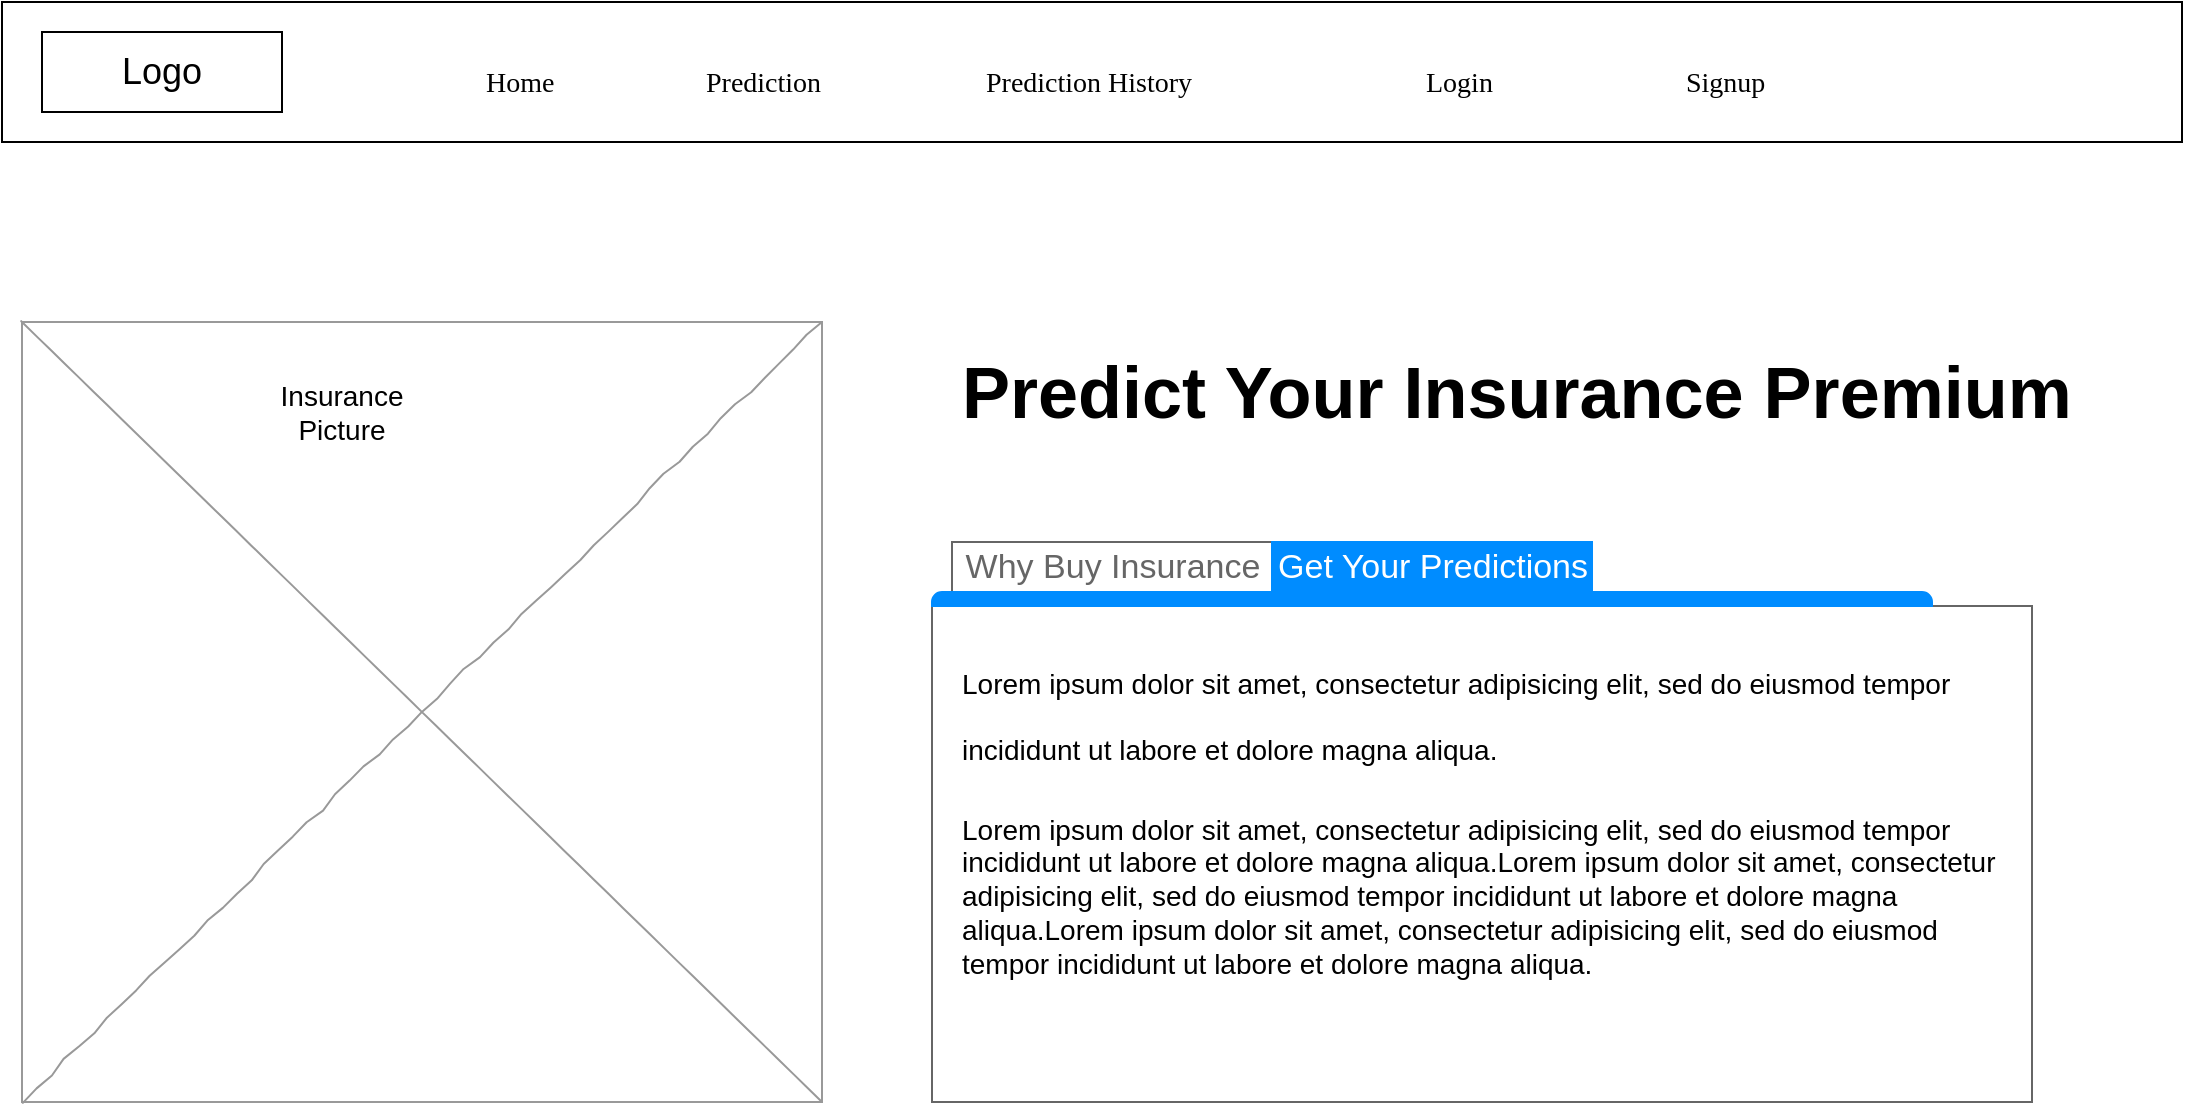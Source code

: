 <mxfile version="20.6.0" type="google" pages="5"><diagram name="Home" id="03018318-947c-dd8e-b7a3-06fadd420f32"><mxGraphModel grid="1" page="1" gridSize="10" guides="1" tooltips="1" connect="1" arrows="1" fold="1" pageScale="1" pageWidth="1100" pageHeight="850" background="none" math="0" shadow="0"><root><mxCell id="0"/><mxCell id="1" parent="0"/><mxCell id="677b7b8949515195-16" value="" style="verticalLabelPosition=bottom;shadow=0;dashed=0;align=center;html=1;verticalAlign=top;strokeWidth=1;shape=mxgraph.mockup.graphics.simpleIcon;strokeColor=#999999;rounded=0;labelBackgroundColor=none;fontFamily=Verdana;fontSize=14;fontColor=#000000;comic=1;" vertex="1" parent="1"><mxGeometry x="10" y="160" width="400" height="390" as="geometry"/></mxCell><mxCell id="QICeLUFSzrQMGoYH5ZcW-2" value="&lt;font style=&quot;font-size: 14px;&quot;&gt;Insurance Picture&lt;/font&gt;" style="text;html=1;strokeColor=none;fillColor=none;align=center;verticalAlign=middle;whiteSpace=wrap;rounded=0;" vertex="1" parent="1"><mxGeometry x="140" y="190" width="60" height="30" as="geometry"/></mxCell><mxCell id="QICeLUFSzrQMGoYH5ZcW-13" value="" style="rounded=0;whiteSpace=wrap;html=1;fontSize=18;" vertex="1" parent="1"><mxGeometry width="1090" height="70" as="geometry"/></mxCell><mxCell id="QICeLUFSzrQMGoYH5ZcW-4" value="" style="strokeWidth=1;shadow=0;dashed=0;align=center;html=1;shape=mxgraph.mockup.containers.marginRect2;rectMarginTop=32;strokeColor=#666666;gradientColor=none;fontSize=14;" vertex="1" parent="1"><mxGeometry x="465" y="270" width="550" height="280" as="geometry"/></mxCell><mxCell id="QICeLUFSzrQMGoYH5ZcW-5" value="Why Buy Insurance" style="strokeColor=inherit;fillColor=inherit;gradientColor=inherit;strokeWidth=1;shadow=0;dashed=0;align=center;html=1;shape=mxgraph.mockup.containers.rrect;rSize=0;fontSize=17;fontColor=#666666;gradientColor=none;" vertex="1" parent="QICeLUFSzrQMGoYH5ZcW-4"><mxGeometry width="160" height="25" relative="1" as="geometry"><mxPoint x="10" as="offset"/></mxGeometry></mxCell><mxCell id="QICeLUFSzrQMGoYH5ZcW-6" value="Get Your Predictions" style="strokeWidth=1;shadow=0;dashed=0;align=center;html=1;shape=mxgraph.mockup.containers.rrect;rSize=0;fontSize=17;fontColor=#ffffff;strokeColor=#008cff;fillColor=#008cff;" vertex="1" parent="QICeLUFSzrQMGoYH5ZcW-4"><mxGeometry width="160" height="25" relative="1" as="geometry"><mxPoint x="170" as="offset"/></mxGeometry></mxCell><mxCell id="QICeLUFSzrQMGoYH5ZcW-8" value="" style="strokeWidth=1;shadow=0;dashed=0;align=center;html=1;shape=mxgraph.mockup.containers.topButton;rSize=5;strokeColor=#008cff;fillColor=#008cff;gradientColor=none;resizeWidth=1;movable=0;deletable=1;fontSize=14;" vertex="1" parent="QICeLUFSzrQMGoYH5ZcW-4"><mxGeometry width="500" height="7" relative="1" as="geometry"><mxPoint y="25" as="offset"/></mxGeometry></mxCell><mxCell id="QICeLUFSzrQMGoYH5ZcW-9" style="edgeStyle=orthogonalEdgeStyle;rounded=0;orthogonalLoop=1;jettySize=auto;html=1;exitX=0.5;exitY=1;exitDx=0;exitDy=0;fontSize=14;" edge="1" parent="QICeLUFSzrQMGoYH5ZcW-4"><mxGeometry relative="1" as="geometry"><mxPoint x="70" y="124.444" as="sourcePoint"/><mxPoint x="70" y="124.444" as="targetPoint"/></mxGeometry></mxCell><mxCell id="QICeLUFSzrQMGoYH5ZcW-11" value="&lt;h1&gt;&lt;span style=&quot;background-color: initial; font-size: 14px; font-weight: normal;&quot;&gt;Lorem ipsum dolor sit amet, consectetur adipisicing elit, sed do eiusmod tempor incididunt ut labore et dolore magna aliqua.&lt;/span&gt;&lt;/h1&gt;Lorem ipsum dolor sit amet, consectetur adipisicing elit, sed do eiusmod tempor incididunt ut labore et dolore magna aliqua.Lorem ipsum dolor sit amet, consectetur adipisicing elit, sed do eiusmod tempor incididunt ut labore et dolore magna aliqua.Lorem ipsum dolor sit amet, consectetur adipisicing elit, sed do eiusmod tempor incididunt ut labore et dolore magna aliqua." style="text;html=1;strokeColor=none;fillColor=none;spacing=5;spacingTop=-20;whiteSpace=wrap;overflow=hidden;rounded=0;fontSize=14;" vertex="1" parent="QICeLUFSzrQMGoYH5ZcW-4"><mxGeometry x="10" y="41.481" width="530" height="228.148" as="geometry"/></mxCell><mxCell id="QICeLUFSzrQMGoYH5ZcW-12" value="&lt;font style=&quot;font-size: 18px;&quot;&gt;Logo&lt;/font&gt;" style="rounded=0;whiteSpace=wrap;html=1;fontSize=14;" vertex="1" parent="1"><mxGeometry x="20" y="15" width="120" height="40" as="geometry"/></mxCell><mxCell id="677b7b8949515195-11" value="Home" style="text;html=1;points=[];align=left;verticalAlign=top;spacingTop=-4;fontSize=14;fontFamily=Verdana" vertex="1" parent="1"><mxGeometry x="240" y="30" width="60" height="20" as="geometry"/></mxCell><mxCell id="677b7b8949515195-12" value="Prediction" style="text;html=1;points=[];align=left;verticalAlign=top;spacingTop=-4;fontSize=14;fontFamily=Verdana" vertex="1" parent="1"><mxGeometry x="350" y="30" width="60" height="20" as="geometry"/></mxCell><mxCell id="677b7b8949515195-13" value="Prediction History" style="text;html=1;points=[];align=left;verticalAlign=top;spacingTop=-4;fontSize=14;fontFamily=Verdana" vertex="1" parent="1"><mxGeometry x="490" y="30" width="60" height="20" as="geometry"/></mxCell><mxCell id="677b7b8949515195-14" value="Login" style="text;html=1;points=[];align=left;verticalAlign=top;spacingTop=-4;fontSize=14;fontFamily=Verdana" vertex="1" parent="1"><mxGeometry x="710" y="30" width="60" height="20" as="geometry"/></mxCell><mxCell id="QICeLUFSzrQMGoYH5ZcW-1" value="Signup" style="text;html=1;points=[];align=left;verticalAlign=top;spacingTop=-4;fontSize=14;fontFamily=Verdana" vertex="1" parent="1"><mxGeometry x="840" y="30" width="60" height="20" as="geometry"/></mxCell><mxCell id="QICeLUFSzrQMGoYH5ZcW-14" value="&lt;h1 class=&quot;display-5 mb-4&quot;&gt;Predict Your Insurance Premium&lt;/h1&gt;&lt;p&gt;&lt;br&gt;&lt;/p&gt;" style="text;html=1;strokeColor=none;fillColor=none;spacing=5;spacingTop=-20;whiteSpace=wrap;overflow=hidden;rounded=0;fontSize=18;" vertex="1" parent="1"><mxGeometry x="475" y="160" width="610" height="120" as="geometry"/></mxCell></root></mxGraphModel></diagram><diagram name="Prediction" id="jClra6uacUhi7PzlDfOy"><mxGraphModel grid="1" page="1" gridSize="10" guides="1" tooltips="1" connect="1" arrows="1" fold="1" pageScale="1" pageWidth="1100" pageHeight="850" background="none" math="0" shadow="0"><root><mxCell id="O6u9S0daH_16PUVhtwyE-0"/><mxCell id="O6u9S0daH_16PUVhtwyE-1" parent="O6u9S0daH_16PUVhtwyE-0"/><mxCell id="O6u9S0daH_16PUVhtwyE-4" value="" style="rounded=0;whiteSpace=wrap;html=1;fontSize=18;" parent="O6u9S0daH_16PUVhtwyE-1" vertex="1"><mxGeometry width="1090" height="70" as="geometry"/></mxCell><mxCell id="O6u9S0daH_16PUVhtwyE-11" value="&lt;font style=&quot;font-size: 18px;&quot;&gt;Logo&lt;/font&gt;" style="rounded=0;whiteSpace=wrap;html=1;fontSize=14;" parent="O6u9S0daH_16PUVhtwyE-1" vertex="1"><mxGeometry x="20" y="10" width="120" height="40" as="geometry"/></mxCell><mxCell id="O6u9S0daH_16PUVhtwyE-12" value="Home" style="text;html=1;points=[];align=left;verticalAlign=top;spacingTop=-4;fontSize=14;fontFamily=Verdana" parent="O6u9S0daH_16PUVhtwyE-1" vertex="1"><mxGeometry x="240" y="30" width="60" height="20" as="geometry"/></mxCell><mxCell id="O6u9S0daH_16PUVhtwyE-13" value="Prediction" style="text;html=1;points=[];align=left;verticalAlign=top;spacingTop=-4;fontSize=14;fontFamily=Verdana" parent="O6u9S0daH_16PUVhtwyE-1" vertex="1"><mxGeometry x="350" y="30" width="60" height="20" as="geometry"/></mxCell><mxCell id="O6u9S0daH_16PUVhtwyE-14" value="Prediction History" style="text;html=1;points=[];align=left;verticalAlign=top;spacingTop=-4;fontSize=14;fontFamily=Verdana" parent="O6u9S0daH_16PUVhtwyE-1" vertex="1"><mxGeometry x="490" y="30" width="60" height="20" as="geometry"/></mxCell><mxCell id="O6u9S0daH_16PUVhtwyE-15" value="Login" style="text;html=1;points=[];align=left;verticalAlign=top;spacingTop=-4;fontSize=14;fontFamily=Verdana" parent="O6u9S0daH_16PUVhtwyE-1" vertex="1"><mxGeometry x="710" y="30" width="60" height="20" as="geometry"/></mxCell><mxCell id="O6u9S0daH_16PUVhtwyE-16" value="Signup" style="text;html=1;points=[];align=left;verticalAlign=top;spacingTop=-4;fontSize=14;fontFamily=Verdana" parent="O6u9S0daH_16PUVhtwyE-1" vertex="1"><mxGeometry x="840" y="30" width="60" height="20" as="geometry"/></mxCell><mxCell id="8Xd_FgaJlutDg4wJEzWZ-0" value="" style="rounded=0;whiteSpace=wrap;html=1;fontSize=18;" vertex="1" parent="O6u9S0daH_16PUVhtwyE-1"><mxGeometry x="200" y="170" width="710" height="620" as="geometry"/></mxCell><mxCell id="8Xd_FgaJlutDg4wJEzWZ-1" value="&lt;font style=&quot;font-size: 24px;&quot;&gt;Answer the questions to get estimated insurance premium&amp;nbsp;&lt;/font&gt;" style="text;html=1;strokeColor=none;fillColor=none;align=center;verticalAlign=middle;whiteSpace=wrap;rounded=0;fontSize=18;" vertex="1" parent="O6u9S0daH_16PUVhtwyE-1"><mxGeometry x="310" y="190" width="450" height="30" as="geometry"/></mxCell><mxCell id="8Xd_FgaJlutDg4wJEzWZ-3" value="How old are you" style="text;html=1;strokeColor=none;fillColor=none;align=center;verticalAlign=middle;whiteSpace=wrap;rounded=0;fontSize=18;" vertex="1" parent="O6u9S0daH_16PUVhtwyE-1"><mxGeometry x="220" y="240" width="170" height="30" as="geometry"/></mxCell><mxCell id="8Xd_FgaJlutDg4wJEzWZ-5" value="" style="rounded=0;whiteSpace=wrap;html=1;fontSize=18;" vertex="1" parent="O6u9S0daH_16PUVhtwyE-1"><mxGeometry x="240" y="280" width="190" height="30" as="geometry"/></mxCell><mxCell id="8Xd_FgaJlutDg4wJEzWZ-6" value="&lt;br&gt;What is your weight in kg?" style="text;html=1;strokeColor=none;fillColor=none;align=center;verticalAlign=middle;whiteSpace=wrap;rounded=0;fontSize=18;" vertex="1" parent="O6u9S0daH_16PUVhtwyE-1"><mxGeometry x="600" y="240" width="230" height="30" as="geometry"/></mxCell><mxCell id="8Xd_FgaJlutDg4wJEzWZ-7" value="" style="rounded=0;whiteSpace=wrap;html=1;fontSize=18;" vertex="1" parent="O6u9S0daH_16PUVhtwyE-1"><mxGeometry x="610" y="290" width="190" height="30" as="geometry"/></mxCell><mxCell id="8Xd_FgaJlutDg4wJEzWZ-8" value="&lt;div&gt;&lt;label for=&quot;height&quot;&gt;What is your height in cm?&lt;/label&gt;&lt;/div&gt;" style="text;html=1;strokeColor=none;fillColor=none;align=center;verticalAlign=middle;whiteSpace=wrap;rounded=0;fontSize=18;" vertex="1" parent="O6u9S0daH_16PUVhtwyE-1"><mxGeometry x="210" y="330" width="270" height="30" as="geometry"/></mxCell><mxCell id="8Xd_FgaJlutDg4wJEzWZ-9" value="" style="rounded=0;whiteSpace=wrap;html=1;fontSize=18;" vertex="1" parent="O6u9S0daH_16PUVhtwyE-1"><mxGeometry x="240" y="370" width="190" height="30" as="geometry"/></mxCell><mxCell id="8Xd_FgaJlutDg4wJEzWZ-11" style="edgeStyle=orthogonalEdgeStyle;rounded=0;orthogonalLoop=1;jettySize=auto;html=1;exitX=0.5;exitY=1;exitDx=0;exitDy=0;fontSize=18;" edge="1" parent="O6u9S0daH_16PUVhtwyE-1" source="8Xd_FgaJlutDg4wJEzWZ-9" target="8Xd_FgaJlutDg4wJEzWZ-9"><mxGeometry relative="1" as="geometry"/></mxCell><mxCell id="8Xd_FgaJlutDg4wJEzWZ-12" value="Yes/No" style="strokeWidth=1;shadow=0;dashed=0;align=center;html=1;shape=mxgraph.mockup.forms.comboBox;strokeColor=#999999;fillColor=#ddeeff;align=left;fillColor2=#aaddff;mainText=;fontColor=#666666;fontSize=17;spacingLeft=3;" vertex="1" parent="O6u9S0daH_16PUVhtwyE-1"><mxGeometry x="610" y="380" width="190" height="30" as="geometry"/></mxCell><mxCell id="8Xd_FgaJlutDg4wJEzWZ-13" value="&lt;div&gt;&lt;label for=&quot;height&quot;&gt;Do you have Diabetes?&lt;/label&gt;&lt;/div&gt;" style="text;html=1;strokeColor=none;fillColor=none;align=center;verticalAlign=middle;whiteSpace=wrap;rounded=0;fontSize=18;" vertex="1" parent="O6u9S0daH_16PUVhtwyE-1"><mxGeometry x="570" y="350" width="270" height="30" as="geometry"/></mxCell><mxCell id="8Xd_FgaJlutDg4wJEzWZ-14" value="Yes/No" style="strokeWidth=1;shadow=0;dashed=0;align=center;html=1;shape=mxgraph.mockup.forms.comboBox;strokeColor=#999999;fillColor=#ddeeff;align=left;fillColor2=#aaddff;mainText=;fontColor=#666666;fontSize=17;spacingLeft=3;" vertex="1" parent="O6u9S0daH_16PUVhtwyE-1"><mxGeometry x="245" y="480" width="190" height="30" as="geometry"/></mxCell><mxCell id="8Xd_FgaJlutDg4wJEzWZ-15" value="&lt;div&gt;&lt;label for=&quot;height&quot;&gt;Have you received any transplants before?&lt;/label&gt;&lt;/div&gt;" style="text;html=1;strokeColor=none;fillColor=none;align=left;verticalAlign=middle;whiteSpace=wrap;rounded=0;fontSize=18;" vertex="1" parent="O6u9S0daH_16PUVhtwyE-1"><mxGeometry x="240" y="440" width="275" height="30" as="geometry"/></mxCell><mxCell id="8Xd_FgaJlutDg4wJEzWZ-16" value="Yes/No" style="strokeWidth=1;shadow=0;dashed=0;align=center;html=1;shape=mxgraph.mockup.forms.comboBox;strokeColor=#999999;fillColor=#ddeeff;align=left;fillColor2=#aaddff;mainText=;fontColor=#666666;fontSize=17;spacingLeft=3;" vertex="1" parent="O6u9S0daH_16PUVhtwyE-1"><mxGeometry x="605" y="485" width="190" height="30" as="geometry"/></mxCell><mxCell id="8Xd_FgaJlutDg4wJEzWZ-17" value="Do you have any allergies?" style="text;html=1;strokeColor=none;fillColor=none;align=left;verticalAlign=middle;whiteSpace=wrap;rounded=0;fontSize=18;" vertex="1" parent="O6u9S0daH_16PUVhtwyE-1"><mxGeometry x="605" y="445" width="275" height="30" as="geometry"/></mxCell><mxCell id="8Xd_FgaJlutDg4wJEzWZ-18" value="Yes/No" style="strokeWidth=1;shadow=0;dashed=0;align=center;html=1;shape=mxgraph.mockup.forms.comboBox;strokeColor=#999999;fillColor=#ddeeff;align=left;fillColor2=#aaddff;mainText=;fontColor=#666666;fontSize=17;spacingLeft=3;" vertex="1" parent="O6u9S0daH_16PUVhtwyE-1"><mxGeometry x="245" y="590" width="190" height="30" as="geometry"/></mxCell><mxCell id="8Xd_FgaJlutDg4wJEzWZ-19" value="Do you suffer from any chronic diaseases" style="text;html=1;strokeColor=none;fillColor=none;align=left;verticalAlign=middle;whiteSpace=wrap;rounded=0;fontSize=18;" vertex="1" parent="O6u9S0daH_16PUVhtwyE-1"><mxGeometry x="240" y="550" width="275" height="30" as="geometry"/></mxCell><mxCell id="8Xd_FgaJlutDg4wJEzWZ-20" value="Yes/No" style="strokeWidth=1;shadow=0;dashed=0;align=center;html=1;shape=mxgraph.mockup.forms.comboBox;strokeColor=#999999;fillColor=#ddeeff;align=left;fillColor2=#aaddff;mainText=;fontColor=#666666;fontSize=17;spacingLeft=3;" vertex="1" parent="O6u9S0daH_16PUVhtwyE-1"><mxGeometry x="610" y="600" width="190" height="30" as="geometry"/></mxCell><mxCell id="8Xd_FgaJlutDg4wJEzWZ-21" value="Do you have a history of cancer in your family" style="text;html=1;strokeColor=none;fillColor=none;align=left;verticalAlign=middle;whiteSpace=wrap;rounded=0;fontSize=18;" vertex="1" parent="O6u9S0daH_16PUVhtwyE-1"><mxGeometry x="605" y="560" width="275" height="30" as="geometry"/></mxCell><mxCell id="8Xd_FgaJlutDg4wJEzWZ-22" value="Yes/No" style="strokeWidth=1;shadow=0;dashed=0;align=center;html=1;shape=mxgraph.mockup.forms.comboBox;strokeColor=#999999;fillColor=#ddeeff;align=left;fillColor2=#aaddff;mainText=;fontColor=#666666;fontSize=17;spacingLeft=3;" vertex="1" parent="O6u9S0daH_16PUVhtwyE-1"><mxGeometry x="245" y="700" width="190" height="30" as="geometry"/></mxCell><mxCell id="8Xd_FgaJlutDg4wJEzWZ-23" value="Do you have high/low blood pressure?" style="text;html=1;strokeColor=none;fillColor=none;align=left;verticalAlign=middle;whiteSpace=wrap;rounded=0;fontSize=18;" vertex="1" parent="O6u9S0daH_16PUVhtwyE-1"><mxGeometry x="240" y="660" width="250" height="30" as="geometry"/></mxCell><mxCell id="8Xd_FgaJlutDg4wJEzWZ-24" value="&lt;div&gt;&lt;label for=&quot;height&quot;&gt;How many times have you performed major surgery&lt;/label&gt;&lt;/div&gt;" style="text;html=1;strokeColor=none;fillColor=none;align=left;verticalAlign=middle;whiteSpace=wrap;rounded=0;fontSize=18;" vertex="1" parent="O6u9S0daH_16PUVhtwyE-1"><mxGeometry x="607.5" y="660" width="270" height="30" as="geometry"/></mxCell><mxCell id="8Xd_FgaJlutDg4wJEzWZ-25" value="" style="rounded=0;whiteSpace=wrap;html=1;fontSize=18;" vertex="1" parent="O6u9S0daH_16PUVhtwyE-1"><mxGeometry x="610" y="700" width="190" height="30" as="geometry"/></mxCell></root></mxGraphModel></diagram><diagram name="Sign Up" id="0TtfpDn_ZfPNKsFySpup"><mxGraphModel grid="1" page="1" gridSize="10" guides="1" tooltips="1" connect="1" arrows="1" fold="1" pageScale="1" pageWidth="1100" pageHeight="850" background="none" math="0" shadow="0"><root><mxCell id="okG23UC_SFnJc7Tp60vm-0"/><mxCell id="okG23UC_SFnJc7Tp60vm-1" parent="okG23UC_SFnJc7Tp60vm-0"/><mxCell id="okG23UC_SFnJc7Tp60vm-2" value="" style="rounded=0;whiteSpace=wrap;html=1;fontSize=18;" parent="okG23UC_SFnJc7Tp60vm-1" vertex="1"><mxGeometry width="1090" height="70" as="geometry"/></mxCell><mxCell id="okG23UC_SFnJc7Tp60vm-3" value="&lt;font style=&quot;font-size: 18px;&quot;&gt;Logo&lt;/font&gt;" style="rounded=0;whiteSpace=wrap;html=1;fontSize=14;" parent="okG23UC_SFnJc7Tp60vm-1" vertex="1"><mxGeometry x="20" y="10" width="120" height="40" as="geometry"/></mxCell><mxCell id="okG23UC_SFnJc7Tp60vm-4" value="Home" style="text;html=1;points=[];align=left;verticalAlign=top;spacingTop=-4;fontSize=14;fontFamily=Verdana" parent="okG23UC_SFnJc7Tp60vm-1" vertex="1"><mxGeometry x="240" y="30" width="60" height="20" as="geometry"/></mxCell><mxCell id="okG23UC_SFnJc7Tp60vm-5" value="Prediction" style="text;html=1;points=[];align=left;verticalAlign=top;spacingTop=-4;fontSize=14;fontFamily=Verdana" parent="okG23UC_SFnJc7Tp60vm-1" vertex="1"><mxGeometry x="350" y="30" width="60" height="20" as="geometry"/></mxCell><mxCell id="okG23UC_SFnJc7Tp60vm-6" value="Prediction History" style="text;html=1;points=[];align=left;verticalAlign=top;spacingTop=-4;fontSize=14;fontFamily=Verdana" parent="okG23UC_SFnJc7Tp60vm-1" vertex="1"><mxGeometry x="490" y="30" width="60" height="20" as="geometry"/></mxCell><mxCell id="okG23UC_SFnJc7Tp60vm-7" value="Login" style="text;html=1;points=[];align=left;verticalAlign=top;spacingTop=-4;fontSize=14;fontFamily=Verdana" parent="okG23UC_SFnJc7Tp60vm-1" vertex="1"><mxGeometry x="710" y="30" width="60" height="20" as="geometry"/></mxCell><mxCell id="okG23UC_SFnJc7Tp60vm-8" value="Signup" style="text;html=1;points=[];align=left;verticalAlign=top;spacingTop=-4;fontSize=14;fontFamily=Verdana" parent="okG23UC_SFnJc7Tp60vm-1" vertex="1"><mxGeometry x="840" y="30" width="60" height="20" as="geometry"/></mxCell><mxCell id="okG23UC_SFnJc7Tp60vm-9" value="" style="rounded=0;whiteSpace=wrap;html=1;fontSize=18;" parent="okG23UC_SFnJc7Tp60vm-1" vertex="1"><mxGeometry x="195" y="115" width="710" height="620" as="geometry"/></mxCell><mxCell id="okG23UC_SFnJc7Tp60vm-10" value="&lt;font style=&quot;font-size: 36px;&quot;&gt;Sign Up&lt;/font&gt;" style="text;html=1;strokeColor=none;fillColor=none;align=center;verticalAlign=middle;whiteSpace=wrap;rounded=0;fontSize=18;" parent="okG23UC_SFnJc7Tp60vm-1" vertex="1"><mxGeometry x="325" y="150" width="450" height="30" as="geometry"/></mxCell><mxCell id="okG23UC_SFnJc7Tp60vm-11" value="&lt;font style=&quot;font-size: 24px;&quot;&gt;Username/email&lt;/font&gt;" style="text;html=1;strokeColor=none;fillColor=none;align=center;verticalAlign=middle;whiteSpace=wrap;rounded=0;fontSize=18;" parent="okG23UC_SFnJc7Tp60vm-1" vertex="1"><mxGeometry x="465" y="250" width="170" height="30" as="geometry"/></mxCell><mxCell id="okG23UC_SFnJc7Tp60vm-12" value="" style="rounded=0;whiteSpace=wrap;html=1;fontSize=18;" parent="okG23UC_SFnJc7Tp60vm-1" vertex="1"><mxGeometry x="465" y="300" width="190" height="30" as="geometry"/></mxCell><mxCell id="okG23UC_SFnJc7Tp60vm-15" value="&lt;div&gt;&lt;label for=&quot;height&quot;&gt;&lt;font style=&quot;font-size: 24px;&quot;&gt;Password&lt;/font&gt;&lt;/label&gt;&lt;/div&gt;" style="text;html=1;strokeColor=none;fillColor=none;align=center;verticalAlign=middle;whiteSpace=wrap;rounded=0;fontSize=18;" parent="okG23UC_SFnJc7Tp60vm-1" vertex="1"><mxGeometry x="465" y="365" width="110" height="30" as="geometry"/></mxCell><mxCell id="okG23UC_SFnJc7Tp60vm-17" style="edgeStyle=orthogonalEdgeStyle;rounded=0;orthogonalLoop=1;jettySize=auto;html=1;exitX=0.5;exitY=1;exitDx=0;exitDy=0;fontSize=18;" parent="okG23UC_SFnJc7Tp60vm-1" edge="1"><mxGeometry relative="1" as="geometry"><mxPoint x="335" y="400" as="sourcePoint"/><mxPoint x="335" y="400" as="targetPoint"/></mxGeometry></mxCell><mxCell id="eFNyEn6rje9-EaHy-F_M-0" value="********" style="strokeWidth=1;shadow=0;dashed=0;align=center;html=1;shape=mxgraph.mockup.forms.pwField;strokeColor=#999999;mainText=;align=left;fontColor=#666666;fontSize=17;spacingLeft=3;" vertex="1" parent="okG23UC_SFnJc7Tp60vm-1"><mxGeometry x="465" y="410" width="190" height="30" as="geometry"/></mxCell><mxCell id="eFNyEn6rje9-EaHy-F_M-1" value="&lt;div&gt;&lt;label for=&quot;height&quot;&gt;&lt;font style=&quot;font-size: 24px;&quot;&gt;Confirm Password&lt;/font&gt;&lt;/label&gt;&lt;/div&gt;" style="text;html=1;strokeColor=none;fillColor=none;align=center;verticalAlign=middle;whiteSpace=wrap;rounded=0;fontSize=18;" vertex="1" parent="okG23UC_SFnJc7Tp60vm-1"><mxGeometry x="430" y="455" width="260" height="30" as="geometry"/></mxCell><mxCell id="eFNyEn6rje9-EaHy-F_M-2" value="********" style="strokeWidth=1;shadow=0;dashed=0;align=center;html=1;shape=mxgraph.mockup.forms.pwField;strokeColor=#999999;mainText=;align=left;fontColor=#666666;fontSize=17;spacingLeft=3;" vertex="1" parent="okG23UC_SFnJc7Tp60vm-1"><mxGeometry x="465" y="510" width="190" height="30" as="geometry"/></mxCell><mxCell id="eFNyEn6rje9-EaHy-F_M-3" value="Sign Up" style="strokeWidth=1;shadow=0;dashed=0;align=center;html=1;shape=mxgraph.mockup.buttons.button;strokeColor=#666666;fontColor=#ffffff;mainText=;buttonStyle=round;fontSize=17;fontStyle=1;fillColor=#008cff;whiteSpace=wrap;" vertex="1" parent="okG23UC_SFnJc7Tp60vm-1"><mxGeometry x="475" y="590" width="150" height="50" as="geometry"/></mxCell></root></mxGraphModel></diagram><diagram name="Login" id="fMGnSiHrmTwfHD4ODkOk"><mxGraphModel grid="1" page="1" gridSize="10" guides="1" tooltips="1" connect="1" arrows="1" fold="1" pageScale="1" pageWidth="1100" pageHeight="850" background="none" math="0" shadow="0"><root><mxCell id="p5ttrBqa1gaDVbcxQsIq-0"/><mxCell id="p5ttrBqa1gaDVbcxQsIq-1" parent="p5ttrBqa1gaDVbcxQsIq-0"/><mxCell id="p5ttrBqa1gaDVbcxQsIq-2" value="" style="rounded=0;whiteSpace=wrap;html=1;fontSize=18;" parent="p5ttrBqa1gaDVbcxQsIq-1" vertex="1"><mxGeometry width="1090" height="70" as="geometry"/></mxCell><mxCell id="p5ttrBqa1gaDVbcxQsIq-3" value="&lt;font style=&quot;font-size: 18px;&quot;&gt;Logo&lt;/font&gt;" style="rounded=0;whiteSpace=wrap;html=1;fontSize=14;" parent="p5ttrBqa1gaDVbcxQsIq-1" vertex="1"><mxGeometry x="20" y="10" width="120" height="40" as="geometry"/></mxCell><mxCell id="p5ttrBqa1gaDVbcxQsIq-4" value="Home" style="text;html=1;points=[];align=left;verticalAlign=top;spacingTop=-4;fontSize=14;fontFamily=Verdana" parent="p5ttrBqa1gaDVbcxQsIq-1" vertex="1"><mxGeometry x="240" y="30" width="60" height="20" as="geometry"/></mxCell><mxCell id="p5ttrBqa1gaDVbcxQsIq-5" value="Prediction" style="text;html=1;points=[];align=left;verticalAlign=top;spacingTop=-4;fontSize=14;fontFamily=Verdana" parent="p5ttrBqa1gaDVbcxQsIq-1" vertex="1"><mxGeometry x="350" y="30" width="60" height="20" as="geometry"/></mxCell><mxCell id="p5ttrBqa1gaDVbcxQsIq-6" value="Prediction History" style="text;html=1;points=[];align=left;verticalAlign=top;spacingTop=-4;fontSize=14;fontFamily=Verdana" parent="p5ttrBqa1gaDVbcxQsIq-1" vertex="1"><mxGeometry x="490" y="30" width="60" height="20" as="geometry"/></mxCell><mxCell id="p5ttrBqa1gaDVbcxQsIq-7" value="Login" style="text;html=1;points=[];align=left;verticalAlign=top;spacingTop=-4;fontSize=14;fontFamily=Verdana" parent="p5ttrBqa1gaDVbcxQsIq-1" vertex="1"><mxGeometry x="710" y="30" width="60" height="20" as="geometry"/></mxCell><mxCell id="p5ttrBqa1gaDVbcxQsIq-8" value="Signup" style="text;html=1;points=[];align=left;verticalAlign=top;spacingTop=-4;fontSize=14;fontFamily=Verdana" parent="p5ttrBqa1gaDVbcxQsIq-1" vertex="1"><mxGeometry x="840" y="30" width="60" height="20" as="geometry"/></mxCell><mxCell id="p5ttrBqa1gaDVbcxQsIq-9" value="" style="rounded=0;whiteSpace=wrap;html=1;fontSize=18;" parent="p5ttrBqa1gaDVbcxQsIq-1" vertex="1"><mxGeometry x="195" y="115" width="710" height="620" as="geometry"/></mxCell><mxCell id="p5ttrBqa1gaDVbcxQsIq-10" value="&lt;font style=&quot;font-size: 36px;&quot;&gt;Login&lt;/font&gt;" style="text;html=1;strokeColor=none;fillColor=none;align=center;verticalAlign=middle;whiteSpace=wrap;rounded=0;fontSize=18;" parent="p5ttrBqa1gaDVbcxQsIq-1" vertex="1"><mxGeometry x="325" y="150" width="450" height="30" as="geometry"/></mxCell><mxCell id="p5ttrBqa1gaDVbcxQsIq-11" value="&lt;font style=&quot;font-size: 24px;&quot;&gt;Username/email&lt;/font&gt;" style="text;html=1;strokeColor=none;fillColor=none;align=center;verticalAlign=middle;whiteSpace=wrap;rounded=0;fontSize=18;" parent="p5ttrBqa1gaDVbcxQsIq-1" vertex="1"><mxGeometry x="465" y="250" width="170" height="30" as="geometry"/></mxCell><mxCell id="p5ttrBqa1gaDVbcxQsIq-12" value="" style="rounded=0;whiteSpace=wrap;html=1;fontSize=18;" parent="p5ttrBqa1gaDVbcxQsIq-1" vertex="1"><mxGeometry x="465" y="300" width="190" height="30" as="geometry"/></mxCell><mxCell id="p5ttrBqa1gaDVbcxQsIq-13" value="&lt;div&gt;&lt;label for=&quot;height&quot;&gt;&lt;font style=&quot;font-size: 24px;&quot;&gt;Password&lt;/font&gt;&lt;/label&gt;&lt;/div&gt;" style="text;html=1;strokeColor=none;fillColor=none;align=center;verticalAlign=middle;whiteSpace=wrap;rounded=0;fontSize=18;" parent="p5ttrBqa1gaDVbcxQsIq-1" vertex="1"><mxGeometry x="465" y="365" width="110" height="30" as="geometry"/></mxCell><mxCell id="p5ttrBqa1gaDVbcxQsIq-14" style="edgeStyle=orthogonalEdgeStyle;rounded=0;orthogonalLoop=1;jettySize=auto;html=1;exitX=0.5;exitY=1;exitDx=0;exitDy=0;fontSize=18;" parent="p5ttrBqa1gaDVbcxQsIq-1" edge="1"><mxGeometry relative="1" as="geometry"><mxPoint x="335" y="400" as="sourcePoint"/><mxPoint x="335" y="400" as="targetPoint"/></mxGeometry></mxCell><mxCell id="p5ttrBqa1gaDVbcxQsIq-15" value="********" style="strokeWidth=1;shadow=0;dashed=0;align=center;html=1;shape=mxgraph.mockup.forms.pwField;strokeColor=#999999;mainText=;align=left;fontColor=#666666;fontSize=17;spacingLeft=3;" parent="p5ttrBqa1gaDVbcxQsIq-1" vertex="1"><mxGeometry x="465" y="410" width="190" height="30" as="geometry"/></mxCell><mxCell id="p5ttrBqa1gaDVbcxQsIq-18" value="Login" style="strokeWidth=1;shadow=0;dashed=0;align=center;html=1;shape=mxgraph.mockup.buttons.button;strokeColor=#666666;fontColor=#ffffff;mainText=;buttonStyle=round;fontSize=17;fontStyle=1;fillColor=#008cff;whiteSpace=wrap;" parent="p5ttrBqa1gaDVbcxQsIq-1" vertex="1"><mxGeometry x="475" y="530" width="150" height="50" as="geometry"/></mxCell></root></mxGraphModel></diagram><diagram name="Prediction History" id="djjtGD39RX-0fBALDkMT"><mxGraphModel grid="1" page="1" gridSize="10" guides="1" tooltips="1" connect="1" arrows="1" fold="1" pageScale="1" pageWidth="1100" pageHeight="850" background="none" math="0" shadow="0"><root><mxCell id="5oBUseNseULNZuBMeiBE-0"/><mxCell id="5oBUseNseULNZuBMeiBE-1" parent="5oBUseNseULNZuBMeiBE-0"/><mxCell id="5oBUseNseULNZuBMeiBE-2" value="" style="rounded=0;whiteSpace=wrap;html=1;fontSize=18;" parent="5oBUseNseULNZuBMeiBE-1" vertex="1"><mxGeometry width="1090" height="70" as="geometry"/></mxCell><mxCell id="5oBUseNseULNZuBMeiBE-3" value="&lt;font style=&quot;font-size: 18px;&quot;&gt;Logo&lt;/font&gt;" style="rounded=0;whiteSpace=wrap;html=1;fontSize=14;" parent="5oBUseNseULNZuBMeiBE-1" vertex="1"><mxGeometry x="20" y="10" width="120" height="40" as="geometry"/></mxCell><mxCell id="5oBUseNseULNZuBMeiBE-4" value="Home" style="text;html=1;points=[];align=left;verticalAlign=top;spacingTop=-4;fontSize=14;fontFamily=Verdana" parent="5oBUseNseULNZuBMeiBE-1" vertex="1"><mxGeometry x="240" y="30" width="60" height="20" as="geometry"/></mxCell><mxCell id="5oBUseNseULNZuBMeiBE-5" value="Prediction" style="text;html=1;points=[];align=left;verticalAlign=top;spacingTop=-4;fontSize=14;fontFamily=Verdana" parent="5oBUseNseULNZuBMeiBE-1" vertex="1"><mxGeometry x="350" y="30" width="60" height="20" as="geometry"/></mxCell><mxCell id="5oBUseNseULNZuBMeiBE-6" value="Prediction History" style="text;html=1;points=[];align=left;verticalAlign=top;spacingTop=-4;fontSize=14;fontFamily=Verdana" parent="5oBUseNseULNZuBMeiBE-1" vertex="1"><mxGeometry x="490" y="30" width="60" height="20" as="geometry"/></mxCell><mxCell id="5oBUseNseULNZuBMeiBE-7" value="Login" style="text;html=1;points=[];align=left;verticalAlign=top;spacingTop=-4;fontSize=14;fontFamily=Verdana" parent="5oBUseNseULNZuBMeiBE-1" vertex="1"><mxGeometry x="710" y="30" width="60" height="20" as="geometry"/></mxCell><mxCell id="5oBUseNseULNZuBMeiBE-8" value="Signup" style="text;html=1;points=[];align=left;verticalAlign=top;spacingTop=-4;fontSize=14;fontFamily=Verdana" parent="5oBUseNseULNZuBMeiBE-1" vertex="1"><mxGeometry x="840" y="30" width="60" height="20" as="geometry"/></mxCell><mxCell id="5oBUseNseULNZuBMeiBE-9" value="" style="rounded=0;whiteSpace=wrap;html=1;fontSize=18;" parent="5oBUseNseULNZuBMeiBE-1" vertex="1"><mxGeometry x="50" y="115" width="1010" height="620" as="geometry"/></mxCell><mxCell id="5oBUseNseULNZuBMeiBE-10" value="&lt;font style=&quot;font-size: 36px;&quot;&gt;Your Past Predictions&lt;/font&gt;" style="text;html=1;strokeColor=none;fillColor=none;align=center;verticalAlign=middle;whiteSpace=wrap;rounded=0;fontSize=18;" parent="5oBUseNseULNZuBMeiBE-1" vertex="1"><mxGeometry x="325" y="150" width="450" height="30" as="geometry"/></mxCell><mxCell id="5oBUseNseULNZuBMeiBE-14" style="edgeStyle=orthogonalEdgeStyle;rounded=0;orthogonalLoop=1;jettySize=auto;html=1;exitX=0.5;exitY=1;exitDx=0;exitDy=0;fontSize=18;" parent="5oBUseNseULNZuBMeiBE-1" edge="1"><mxGeometry relative="1" as="geometry"><mxPoint x="335" y="400" as="sourcePoint"/><mxPoint x="335" y="400" as="targetPoint"/></mxGeometry></mxCell><mxCell id="lTYT8ZoNLyPUuuxVeyzd-42" value="" style="shape=table;startSize=0;container=1;collapsible=0;childLayout=tableLayout;fontSize=24;" vertex="1" parent="5oBUseNseULNZuBMeiBE-1"><mxGeometry x="70" y="300" width="950" height="415" as="geometry"/></mxCell><mxCell id="lTYT8ZoNLyPUuuxVeyzd-43" value="" style="shape=tableRow;horizontal=0;startSize=0;swimlaneHead=0;swimlaneBody=0;top=0;left=0;bottom=0;right=0;collapsible=0;dropTarget=0;fillColor=none;points=[[0,0.5],[1,0.5]];portConstraint=eastwest;fontSize=24;" vertex="1" parent="lTYT8ZoNLyPUuuxVeyzd-42"><mxGeometry width="950" height="90" as="geometry"/></mxCell><mxCell id="lTYT8ZoNLyPUuuxVeyzd-44" value="&lt;font style=&quot;font-size: 10px;&quot;&gt;Age&lt;/font&gt;" style="shape=partialRectangle;html=1;whiteSpace=wrap;connectable=0;overflow=hidden;fillColor=none;top=0;left=0;bottom=0;right=0;pointerEvents=1;fontSize=24;" vertex="1" parent="lTYT8ZoNLyPUuuxVeyzd-43"><mxGeometry width="87" height="90" as="geometry"><mxRectangle width="87" height="90" as="alternateBounds"/></mxGeometry></mxCell><mxCell id="lTYT8ZoNLyPUuuxVeyzd-45" value="&lt;font style=&quot;font-size: 10px;&quot;&gt;Diabetes&lt;/font&gt;" style="shape=partialRectangle;html=1;whiteSpace=wrap;connectable=0;overflow=hidden;fillColor=none;top=0;left=0;bottom=0;right=0;pointerEvents=1;fontSize=24;" vertex="1" parent="lTYT8ZoNLyPUuuxVeyzd-43"><mxGeometry x="87" width="86" height="90" as="geometry"><mxRectangle width="86" height="90" as="alternateBounds"/></mxGeometry></mxCell><mxCell id="lTYT8ZoNLyPUuuxVeyzd-46" value="&lt;span style=&quot;font-size: 10px;&quot;&gt;BP&lt;/span&gt;" style="shape=partialRectangle;html=1;whiteSpace=wrap;connectable=0;overflow=hidden;fillColor=none;top=0;left=0;bottom=0;right=0;pointerEvents=1;fontSize=24;" vertex="1" parent="lTYT8ZoNLyPUuuxVeyzd-43"><mxGeometry x="173" width="86" height="90" as="geometry"><mxRectangle width="86" height="90" as="alternateBounds"/></mxGeometry></mxCell><mxCell id="lTYT8ZoNLyPUuuxVeyzd-47" value="&lt;font style=&quot;font-size: 12px;&quot;&gt;Transplants&lt;/font&gt;" style="shape=partialRectangle;html=1;whiteSpace=wrap;connectable=0;overflow=hidden;fillColor=none;top=0;left=0;bottom=0;right=0;pointerEvents=1;fontSize=24;" vertex="1" parent="lTYT8ZoNLyPUuuxVeyzd-43"><mxGeometry x="259" width="86" height="90" as="geometry"><mxRectangle width="86" height="90" as="alternateBounds"/></mxGeometry></mxCell><mxCell id="lTYT8ZoNLyPUuuxVeyzd-48" value="&lt;font style=&quot;font-size: 12px;&quot;&gt;Chronic&lt;/font&gt;" style="shape=partialRectangle;html=1;whiteSpace=wrap;connectable=0;overflow=hidden;fillColor=none;top=0;left=0;bottom=0;right=0;pointerEvents=1;fontSize=24;" vertex="1" parent="lTYT8ZoNLyPUuuxVeyzd-43"><mxGeometry x="345" width="87" height="90" as="geometry"><mxRectangle width="87" height="90" as="alternateBounds"/></mxGeometry></mxCell><mxCell id="lTYT8ZoNLyPUuuxVeyzd-49" value="&lt;font style=&quot;font-size: 11px;&quot;&gt;Height&lt;/font&gt;" style="shape=partialRectangle;html=1;whiteSpace=wrap;connectable=0;overflow=hidden;fillColor=none;top=0;left=0;bottom=0;right=0;pointerEvents=1;fontSize=24;" vertex="1" parent="lTYT8ZoNLyPUuuxVeyzd-43"><mxGeometry x="432" width="86" height="90" as="geometry"><mxRectangle width="86" height="90" as="alternateBounds"/></mxGeometry></mxCell><mxCell id="lTYT8ZoNLyPUuuxVeyzd-50" value="&lt;font style=&quot;font-size: 12px;&quot;&gt;Weight&lt;/font&gt;" style="shape=partialRectangle;html=1;whiteSpace=wrap;connectable=0;overflow=hidden;fillColor=none;top=0;left=0;bottom=0;right=0;pointerEvents=1;fontSize=24;" vertex="1" parent="lTYT8ZoNLyPUuuxVeyzd-43"><mxGeometry x="518" width="87" height="90" as="geometry"><mxRectangle width="87" height="90" as="alternateBounds"/></mxGeometry></mxCell><mxCell id="lTYT8ZoNLyPUuuxVeyzd-51" value="&lt;font style=&quot;font-size: 12px;&quot;&gt;allergy&lt;/font&gt;" style="shape=partialRectangle;html=1;whiteSpace=wrap;connectable=0;overflow=hidden;fillColor=none;top=0;left=0;bottom=0;right=0;pointerEvents=1;fontSize=24;" vertex="1" parent="lTYT8ZoNLyPUuuxVeyzd-43"><mxGeometry x="605" width="86" height="90" as="geometry"><mxRectangle width="86" height="90" as="alternateBounds"/></mxGeometry></mxCell><mxCell id="lTYT8ZoNLyPUuuxVeyzd-52" value="&lt;font style=&quot;font-size: 12px;&quot;&gt;cancer&lt;/font&gt;" style="shape=partialRectangle;html=1;whiteSpace=wrap;connectable=0;overflow=hidden;fillColor=none;top=0;left=0;bottom=0;right=0;pointerEvents=1;fontSize=24;" vertex="1" parent="lTYT8ZoNLyPUuuxVeyzd-43"><mxGeometry x="691" width="86" height="90" as="geometry"><mxRectangle width="86" height="90" as="alternateBounds"/></mxGeometry></mxCell><mxCell id="lTYT8ZoNLyPUuuxVeyzd-53" value="&lt;font style=&quot;font-size: 11px;&quot;&gt;No surgery&lt;/font&gt;" style="shape=partialRectangle;html=1;whiteSpace=wrap;connectable=0;overflow=hidden;fillColor=none;top=0;left=0;bottom=0;right=0;pointerEvents=1;fontSize=24;" vertex="1" parent="lTYT8ZoNLyPUuuxVeyzd-43"><mxGeometry x="777" width="85" height="90" as="geometry"><mxRectangle width="85" height="90" as="alternateBounds"/></mxGeometry></mxCell><mxCell id="lTYT8ZoNLyPUuuxVeyzd-54" value="&lt;font style=&quot;font-size: 11px;&quot;&gt;Predicted Premium&lt;/font&gt;" style="shape=partialRectangle;html=1;whiteSpace=wrap;connectable=0;overflow=hidden;fillColor=none;top=0;left=0;bottom=0;right=0;pointerEvents=1;fontSize=24;" vertex="1" parent="lTYT8ZoNLyPUuuxVeyzd-43"><mxGeometry x="862" width="88" height="90" as="geometry"><mxRectangle width="88" height="90" as="alternateBounds"/></mxGeometry></mxCell><mxCell id="lTYT8ZoNLyPUuuxVeyzd-55" value="" style="shape=tableRow;horizontal=0;startSize=0;swimlaneHead=0;swimlaneBody=0;top=0;left=0;bottom=0;right=0;collapsible=0;dropTarget=0;fillColor=none;points=[[0,0.5],[1,0.5]];portConstraint=eastwest;fontSize=24;" vertex="1" parent="lTYT8ZoNLyPUuuxVeyzd-42"><mxGeometry y="90" width="950" height="48" as="geometry"/></mxCell><mxCell id="lTYT8ZoNLyPUuuxVeyzd-56" value="" style="shape=partialRectangle;html=1;whiteSpace=wrap;connectable=0;overflow=hidden;fillColor=none;top=0;left=0;bottom=0;right=0;pointerEvents=1;fontSize=24;" vertex="1" parent="lTYT8ZoNLyPUuuxVeyzd-55"><mxGeometry width="87" height="48" as="geometry"><mxRectangle width="87" height="48" as="alternateBounds"/></mxGeometry></mxCell><mxCell id="lTYT8ZoNLyPUuuxVeyzd-57" value="" style="shape=partialRectangle;html=1;whiteSpace=wrap;connectable=0;overflow=hidden;fillColor=none;top=0;left=0;bottom=0;right=0;pointerEvents=1;fontSize=24;" vertex="1" parent="lTYT8ZoNLyPUuuxVeyzd-55"><mxGeometry x="87" width="86" height="48" as="geometry"><mxRectangle width="86" height="48" as="alternateBounds"/></mxGeometry></mxCell><mxCell id="lTYT8ZoNLyPUuuxVeyzd-58" value="" style="shape=partialRectangle;html=1;whiteSpace=wrap;connectable=0;overflow=hidden;fillColor=none;top=0;left=0;bottom=0;right=0;pointerEvents=1;fontSize=24;" vertex="1" parent="lTYT8ZoNLyPUuuxVeyzd-55"><mxGeometry x="173" width="86" height="48" as="geometry"><mxRectangle width="86" height="48" as="alternateBounds"/></mxGeometry></mxCell><mxCell id="lTYT8ZoNLyPUuuxVeyzd-59" value="" style="shape=partialRectangle;html=1;whiteSpace=wrap;connectable=0;overflow=hidden;fillColor=none;top=0;left=0;bottom=0;right=0;pointerEvents=1;fontSize=24;" vertex="1" parent="lTYT8ZoNLyPUuuxVeyzd-55"><mxGeometry x="259" width="86" height="48" as="geometry"><mxRectangle width="86" height="48" as="alternateBounds"/></mxGeometry></mxCell><mxCell id="lTYT8ZoNLyPUuuxVeyzd-60" value="" style="shape=partialRectangle;html=1;whiteSpace=wrap;connectable=0;overflow=hidden;fillColor=none;top=0;left=0;bottom=0;right=0;pointerEvents=1;fontSize=24;" vertex="1" parent="lTYT8ZoNLyPUuuxVeyzd-55"><mxGeometry x="345" width="87" height="48" as="geometry"><mxRectangle width="87" height="48" as="alternateBounds"/></mxGeometry></mxCell><mxCell id="lTYT8ZoNLyPUuuxVeyzd-61" value="" style="shape=partialRectangle;html=1;whiteSpace=wrap;connectable=0;overflow=hidden;fillColor=none;top=0;left=0;bottom=0;right=0;pointerEvents=1;fontSize=24;" vertex="1" parent="lTYT8ZoNLyPUuuxVeyzd-55"><mxGeometry x="432" width="86" height="48" as="geometry"><mxRectangle width="86" height="48" as="alternateBounds"/></mxGeometry></mxCell><mxCell id="lTYT8ZoNLyPUuuxVeyzd-62" value="" style="shape=partialRectangle;html=1;whiteSpace=wrap;connectable=0;overflow=hidden;fillColor=none;top=0;left=0;bottom=0;right=0;pointerEvents=1;fontSize=24;" vertex="1" parent="lTYT8ZoNLyPUuuxVeyzd-55"><mxGeometry x="518" width="87" height="48" as="geometry"><mxRectangle width="87" height="48" as="alternateBounds"/></mxGeometry></mxCell><mxCell id="lTYT8ZoNLyPUuuxVeyzd-63" value="" style="shape=partialRectangle;html=1;whiteSpace=wrap;connectable=0;overflow=hidden;fillColor=none;top=0;left=0;bottom=0;right=0;pointerEvents=1;fontSize=24;" vertex="1" parent="lTYT8ZoNLyPUuuxVeyzd-55"><mxGeometry x="605" width="86" height="48" as="geometry"><mxRectangle width="86" height="48" as="alternateBounds"/></mxGeometry></mxCell><mxCell id="lTYT8ZoNLyPUuuxVeyzd-64" value="" style="shape=partialRectangle;html=1;whiteSpace=wrap;connectable=0;overflow=hidden;fillColor=none;top=0;left=0;bottom=0;right=0;pointerEvents=1;fontSize=24;" vertex="1" parent="lTYT8ZoNLyPUuuxVeyzd-55"><mxGeometry x="691" width="86" height="48" as="geometry"><mxRectangle width="86" height="48" as="alternateBounds"/></mxGeometry></mxCell><mxCell id="lTYT8ZoNLyPUuuxVeyzd-65" value="" style="shape=partialRectangle;html=1;whiteSpace=wrap;connectable=0;overflow=hidden;fillColor=none;top=0;left=0;bottom=0;right=0;pointerEvents=1;fontSize=24;" vertex="1" parent="lTYT8ZoNLyPUuuxVeyzd-55"><mxGeometry x="777" width="85" height="48" as="geometry"><mxRectangle width="85" height="48" as="alternateBounds"/></mxGeometry></mxCell><mxCell id="lTYT8ZoNLyPUuuxVeyzd-66" value="" style="shape=partialRectangle;html=1;whiteSpace=wrap;connectable=0;overflow=hidden;fillColor=none;top=0;left=0;bottom=0;right=0;pointerEvents=1;fontSize=24;" vertex="1" parent="lTYT8ZoNLyPUuuxVeyzd-55"><mxGeometry x="862" width="88" height="48" as="geometry"><mxRectangle width="88" height="48" as="alternateBounds"/></mxGeometry></mxCell><mxCell id="lTYT8ZoNLyPUuuxVeyzd-67" value="" style="shape=tableRow;horizontal=0;startSize=0;swimlaneHead=0;swimlaneBody=0;top=0;left=0;bottom=0;right=0;collapsible=0;dropTarget=0;fillColor=none;points=[[0,0.5],[1,0.5]];portConstraint=eastwest;fontSize=24;" vertex="1" parent="lTYT8ZoNLyPUuuxVeyzd-42"><mxGeometry y="138" width="950" height="47" as="geometry"/></mxCell><mxCell id="lTYT8ZoNLyPUuuxVeyzd-68" value="" style="shape=partialRectangle;html=1;whiteSpace=wrap;connectable=0;overflow=hidden;fillColor=none;top=0;left=0;bottom=0;right=0;pointerEvents=1;fontSize=24;" vertex="1" parent="lTYT8ZoNLyPUuuxVeyzd-67"><mxGeometry width="87" height="47" as="geometry"><mxRectangle width="87" height="47" as="alternateBounds"/></mxGeometry></mxCell><mxCell id="lTYT8ZoNLyPUuuxVeyzd-69" value="" style="shape=partialRectangle;html=1;whiteSpace=wrap;connectable=0;overflow=hidden;fillColor=none;top=0;left=0;bottom=0;right=0;pointerEvents=1;fontSize=24;" vertex="1" parent="lTYT8ZoNLyPUuuxVeyzd-67"><mxGeometry x="87" width="86" height="47" as="geometry"><mxRectangle width="86" height="47" as="alternateBounds"/></mxGeometry></mxCell><mxCell id="lTYT8ZoNLyPUuuxVeyzd-70" value="" style="shape=partialRectangle;html=1;whiteSpace=wrap;connectable=0;overflow=hidden;fillColor=none;top=0;left=0;bottom=0;right=0;pointerEvents=1;fontSize=24;" vertex="1" parent="lTYT8ZoNLyPUuuxVeyzd-67"><mxGeometry x="173" width="86" height="47" as="geometry"><mxRectangle width="86" height="47" as="alternateBounds"/></mxGeometry></mxCell><mxCell id="lTYT8ZoNLyPUuuxVeyzd-71" value="" style="shape=partialRectangle;html=1;whiteSpace=wrap;connectable=0;overflow=hidden;fillColor=none;top=0;left=0;bottom=0;right=0;pointerEvents=1;fontSize=24;" vertex="1" parent="lTYT8ZoNLyPUuuxVeyzd-67"><mxGeometry x="259" width="86" height="47" as="geometry"><mxRectangle width="86" height="47" as="alternateBounds"/></mxGeometry></mxCell><mxCell id="lTYT8ZoNLyPUuuxVeyzd-72" value="" style="shape=partialRectangle;html=1;whiteSpace=wrap;connectable=0;overflow=hidden;fillColor=none;top=0;left=0;bottom=0;right=0;pointerEvents=1;fontSize=24;" vertex="1" parent="lTYT8ZoNLyPUuuxVeyzd-67"><mxGeometry x="345" width="87" height="47" as="geometry"><mxRectangle width="87" height="47" as="alternateBounds"/></mxGeometry></mxCell><mxCell id="lTYT8ZoNLyPUuuxVeyzd-73" value="" style="shape=partialRectangle;html=1;whiteSpace=wrap;connectable=0;overflow=hidden;fillColor=none;top=0;left=0;bottom=0;right=0;pointerEvents=1;fontSize=24;" vertex="1" parent="lTYT8ZoNLyPUuuxVeyzd-67"><mxGeometry x="432" width="86" height="47" as="geometry"><mxRectangle width="86" height="47" as="alternateBounds"/></mxGeometry></mxCell><mxCell id="lTYT8ZoNLyPUuuxVeyzd-74" value="" style="shape=partialRectangle;html=1;whiteSpace=wrap;connectable=0;overflow=hidden;fillColor=none;top=0;left=0;bottom=0;right=0;pointerEvents=1;fontSize=24;" vertex="1" parent="lTYT8ZoNLyPUuuxVeyzd-67"><mxGeometry x="518" width="87" height="47" as="geometry"><mxRectangle width="87" height="47" as="alternateBounds"/></mxGeometry></mxCell><mxCell id="lTYT8ZoNLyPUuuxVeyzd-75" value="" style="shape=partialRectangle;html=1;whiteSpace=wrap;connectable=0;overflow=hidden;fillColor=none;top=0;left=0;bottom=0;right=0;pointerEvents=1;fontSize=24;" vertex="1" parent="lTYT8ZoNLyPUuuxVeyzd-67"><mxGeometry x="605" width="86" height="47" as="geometry"><mxRectangle width="86" height="47" as="alternateBounds"/></mxGeometry></mxCell><mxCell id="lTYT8ZoNLyPUuuxVeyzd-76" value="" style="shape=partialRectangle;html=1;whiteSpace=wrap;connectable=0;overflow=hidden;fillColor=none;top=0;left=0;bottom=0;right=0;pointerEvents=1;fontSize=24;" vertex="1" parent="lTYT8ZoNLyPUuuxVeyzd-67"><mxGeometry x="691" width="86" height="47" as="geometry"><mxRectangle width="86" height="47" as="alternateBounds"/></mxGeometry></mxCell><mxCell id="lTYT8ZoNLyPUuuxVeyzd-77" value="" style="shape=partialRectangle;html=1;whiteSpace=wrap;connectable=0;overflow=hidden;fillColor=none;top=0;left=0;bottom=0;right=0;pointerEvents=1;fontSize=24;" vertex="1" parent="lTYT8ZoNLyPUuuxVeyzd-67"><mxGeometry x="777" width="85" height="47" as="geometry"><mxRectangle width="85" height="47" as="alternateBounds"/></mxGeometry></mxCell><mxCell id="lTYT8ZoNLyPUuuxVeyzd-78" value="" style="shape=partialRectangle;html=1;whiteSpace=wrap;connectable=0;overflow=hidden;fillColor=none;top=0;left=0;bottom=0;right=0;pointerEvents=1;fontSize=24;" vertex="1" parent="lTYT8ZoNLyPUuuxVeyzd-67"><mxGeometry x="862" width="88" height="47" as="geometry"><mxRectangle width="88" height="47" as="alternateBounds"/></mxGeometry></mxCell><mxCell id="lTYT8ZoNLyPUuuxVeyzd-79" value="" style="shape=tableRow;horizontal=0;startSize=0;swimlaneHead=0;swimlaneBody=0;top=0;left=0;bottom=0;right=0;collapsible=0;dropTarget=0;fillColor=none;points=[[0,0.5],[1,0.5]];portConstraint=eastwest;fontSize=24;" vertex="1" parent="lTYT8ZoNLyPUuuxVeyzd-42"><mxGeometry y="185" width="950" height="45" as="geometry"/></mxCell><mxCell id="lTYT8ZoNLyPUuuxVeyzd-80" value="" style="shape=partialRectangle;html=1;whiteSpace=wrap;connectable=0;overflow=hidden;fillColor=none;top=0;left=0;bottom=0;right=0;pointerEvents=1;fontSize=24;" vertex="1" parent="lTYT8ZoNLyPUuuxVeyzd-79"><mxGeometry width="87" height="45" as="geometry"><mxRectangle width="87" height="45" as="alternateBounds"/></mxGeometry></mxCell><mxCell id="lTYT8ZoNLyPUuuxVeyzd-81" value="" style="shape=partialRectangle;html=1;whiteSpace=wrap;connectable=0;overflow=hidden;fillColor=none;top=0;left=0;bottom=0;right=0;pointerEvents=1;fontSize=24;" vertex="1" parent="lTYT8ZoNLyPUuuxVeyzd-79"><mxGeometry x="87" width="86" height="45" as="geometry"><mxRectangle width="86" height="45" as="alternateBounds"/></mxGeometry></mxCell><mxCell id="lTYT8ZoNLyPUuuxVeyzd-82" value="" style="shape=partialRectangle;html=1;whiteSpace=wrap;connectable=0;overflow=hidden;fillColor=none;top=0;left=0;bottom=0;right=0;pointerEvents=1;fontSize=24;" vertex="1" parent="lTYT8ZoNLyPUuuxVeyzd-79"><mxGeometry x="173" width="86" height="45" as="geometry"><mxRectangle width="86" height="45" as="alternateBounds"/></mxGeometry></mxCell><mxCell id="lTYT8ZoNLyPUuuxVeyzd-83" value="" style="shape=partialRectangle;html=1;whiteSpace=wrap;connectable=0;overflow=hidden;fillColor=none;top=0;left=0;bottom=0;right=0;pointerEvents=1;fontSize=24;" vertex="1" parent="lTYT8ZoNLyPUuuxVeyzd-79"><mxGeometry x="259" width="86" height="45" as="geometry"><mxRectangle width="86" height="45" as="alternateBounds"/></mxGeometry></mxCell><mxCell id="lTYT8ZoNLyPUuuxVeyzd-84" value="" style="shape=partialRectangle;html=1;whiteSpace=wrap;connectable=0;overflow=hidden;fillColor=none;top=0;left=0;bottom=0;right=0;pointerEvents=1;fontSize=24;" vertex="1" parent="lTYT8ZoNLyPUuuxVeyzd-79"><mxGeometry x="345" width="87" height="45" as="geometry"><mxRectangle width="87" height="45" as="alternateBounds"/></mxGeometry></mxCell><mxCell id="lTYT8ZoNLyPUuuxVeyzd-85" value="" style="shape=partialRectangle;html=1;whiteSpace=wrap;connectable=0;overflow=hidden;fillColor=none;top=0;left=0;bottom=0;right=0;pointerEvents=1;fontSize=24;" vertex="1" parent="lTYT8ZoNLyPUuuxVeyzd-79"><mxGeometry x="432" width="86" height="45" as="geometry"><mxRectangle width="86" height="45" as="alternateBounds"/></mxGeometry></mxCell><mxCell id="lTYT8ZoNLyPUuuxVeyzd-86" value="" style="shape=partialRectangle;html=1;whiteSpace=wrap;connectable=0;overflow=hidden;fillColor=none;top=0;left=0;bottom=0;right=0;pointerEvents=1;fontSize=24;" vertex="1" parent="lTYT8ZoNLyPUuuxVeyzd-79"><mxGeometry x="518" width="87" height="45" as="geometry"><mxRectangle width="87" height="45" as="alternateBounds"/></mxGeometry></mxCell><mxCell id="lTYT8ZoNLyPUuuxVeyzd-87" value="" style="shape=partialRectangle;html=1;whiteSpace=wrap;connectable=0;overflow=hidden;fillColor=none;top=0;left=0;bottom=0;right=0;pointerEvents=1;fontSize=24;" vertex="1" parent="lTYT8ZoNLyPUuuxVeyzd-79"><mxGeometry x="605" width="86" height="45" as="geometry"><mxRectangle width="86" height="45" as="alternateBounds"/></mxGeometry></mxCell><mxCell id="lTYT8ZoNLyPUuuxVeyzd-88" value="" style="shape=partialRectangle;html=1;whiteSpace=wrap;connectable=0;overflow=hidden;fillColor=none;top=0;left=0;bottom=0;right=0;pointerEvents=1;fontSize=24;" vertex="1" parent="lTYT8ZoNLyPUuuxVeyzd-79"><mxGeometry x="691" width="86" height="45" as="geometry"><mxRectangle width="86" height="45" as="alternateBounds"/></mxGeometry></mxCell><mxCell id="lTYT8ZoNLyPUuuxVeyzd-89" value="" style="shape=partialRectangle;html=1;whiteSpace=wrap;connectable=0;overflow=hidden;fillColor=none;top=0;left=0;bottom=0;right=0;pointerEvents=1;fontSize=24;" vertex="1" parent="lTYT8ZoNLyPUuuxVeyzd-79"><mxGeometry x="777" width="85" height="45" as="geometry"><mxRectangle width="85" height="45" as="alternateBounds"/></mxGeometry></mxCell><mxCell id="lTYT8ZoNLyPUuuxVeyzd-90" value="" style="shape=partialRectangle;html=1;whiteSpace=wrap;connectable=0;overflow=hidden;fillColor=none;top=0;left=0;bottom=0;right=0;pointerEvents=1;fontSize=24;" vertex="1" parent="lTYT8ZoNLyPUuuxVeyzd-79"><mxGeometry x="862" width="88" height="45" as="geometry"><mxRectangle width="88" height="45" as="alternateBounds"/></mxGeometry></mxCell><mxCell id="lTYT8ZoNLyPUuuxVeyzd-91" value="" style="shape=tableRow;horizontal=0;startSize=0;swimlaneHead=0;swimlaneBody=0;top=0;left=0;bottom=0;right=0;collapsible=0;dropTarget=0;fillColor=none;points=[[0,0.5],[1,0.5]];portConstraint=eastwest;fontSize=24;" vertex="1" parent="lTYT8ZoNLyPUuuxVeyzd-42"><mxGeometry y="230" width="950" height="45" as="geometry"/></mxCell><mxCell id="lTYT8ZoNLyPUuuxVeyzd-92" value="" style="shape=partialRectangle;html=1;whiteSpace=wrap;connectable=0;overflow=hidden;fillColor=none;top=0;left=0;bottom=0;right=0;pointerEvents=1;fontSize=24;" vertex="1" parent="lTYT8ZoNLyPUuuxVeyzd-91"><mxGeometry width="87" height="45" as="geometry"><mxRectangle width="87" height="45" as="alternateBounds"/></mxGeometry></mxCell><mxCell id="lTYT8ZoNLyPUuuxVeyzd-93" value="" style="shape=partialRectangle;html=1;whiteSpace=wrap;connectable=0;overflow=hidden;fillColor=none;top=0;left=0;bottom=0;right=0;pointerEvents=1;fontSize=24;" vertex="1" parent="lTYT8ZoNLyPUuuxVeyzd-91"><mxGeometry x="87" width="86" height="45" as="geometry"><mxRectangle width="86" height="45" as="alternateBounds"/></mxGeometry></mxCell><mxCell id="lTYT8ZoNLyPUuuxVeyzd-94" value="" style="shape=partialRectangle;html=1;whiteSpace=wrap;connectable=0;overflow=hidden;fillColor=none;top=0;left=0;bottom=0;right=0;pointerEvents=1;fontSize=24;" vertex="1" parent="lTYT8ZoNLyPUuuxVeyzd-91"><mxGeometry x="173" width="86" height="45" as="geometry"><mxRectangle width="86" height="45" as="alternateBounds"/></mxGeometry></mxCell><mxCell id="lTYT8ZoNLyPUuuxVeyzd-95" value="" style="shape=partialRectangle;html=1;whiteSpace=wrap;connectable=0;overflow=hidden;fillColor=none;top=0;left=0;bottom=0;right=0;pointerEvents=1;fontSize=24;" vertex="1" parent="lTYT8ZoNLyPUuuxVeyzd-91"><mxGeometry x="259" width="86" height="45" as="geometry"><mxRectangle width="86" height="45" as="alternateBounds"/></mxGeometry></mxCell><mxCell id="lTYT8ZoNLyPUuuxVeyzd-96" value="" style="shape=partialRectangle;html=1;whiteSpace=wrap;connectable=0;overflow=hidden;fillColor=none;top=0;left=0;bottom=0;right=0;pointerEvents=1;fontSize=24;" vertex="1" parent="lTYT8ZoNLyPUuuxVeyzd-91"><mxGeometry x="345" width="87" height="45" as="geometry"><mxRectangle width="87" height="45" as="alternateBounds"/></mxGeometry></mxCell><mxCell id="lTYT8ZoNLyPUuuxVeyzd-97" value="" style="shape=partialRectangle;html=1;whiteSpace=wrap;connectable=0;overflow=hidden;fillColor=none;top=0;left=0;bottom=0;right=0;pointerEvents=1;fontSize=24;" vertex="1" parent="lTYT8ZoNLyPUuuxVeyzd-91"><mxGeometry x="432" width="86" height="45" as="geometry"><mxRectangle width="86" height="45" as="alternateBounds"/></mxGeometry></mxCell><mxCell id="lTYT8ZoNLyPUuuxVeyzd-98" value="" style="shape=partialRectangle;html=1;whiteSpace=wrap;connectable=0;overflow=hidden;fillColor=none;top=0;left=0;bottom=0;right=0;pointerEvents=1;fontSize=24;" vertex="1" parent="lTYT8ZoNLyPUuuxVeyzd-91"><mxGeometry x="518" width="87" height="45" as="geometry"><mxRectangle width="87" height="45" as="alternateBounds"/></mxGeometry></mxCell><mxCell id="lTYT8ZoNLyPUuuxVeyzd-99" value="" style="shape=partialRectangle;html=1;whiteSpace=wrap;connectable=0;overflow=hidden;fillColor=none;top=0;left=0;bottom=0;right=0;pointerEvents=1;fontSize=24;" vertex="1" parent="lTYT8ZoNLyPUuuxVeyzd-91"><mxGeometry x="605" width="86" height="45" as="geometry"><mxRectangle width="86" height="45" as="alternateBounds"/></mxGeometry></mxCell><mxCell id="lTYT8ZoNLyPUuuxVeyzd-100" value="" style="shape=partialRectangle;html=1;whiteSpace=wrap;connectable=0;overflow=hidden;fillColor=none;top=0;left=0;bottom=0;right=0;pointerEvents=1;fontSize=24;" vertex="1" parent="lTYT8ZoNLyPUuuxVeyzd-91"><mxGeometry x="691" width="86" height="45" as="geometry"><mxRectangle width="86" height="45" as="alternateBounds"/></mxGeometry></mxCell><mxCell id="lTYT8ZoNLyPUuuxVeyzd-101" value="" style="shape=partialRectangle;html=1;whiteSpace=wrap;connectable=0;overflow=hidden;fillColor=none;top=0;left=0;bottom=0;right=0;pointerEvents=1;fontSize=24;" vertex="1" parent="lTYT8ZoNLyPUuuxVeyzd-91"><mxGeometry x="777" width="85" height="45" as="geometry"><mxRectangle width="85" height="45" as="alternateBounds"/></mxGeometry></mxCell><mxCell id="lTYT8ZoNLyPUuuxVeyzd-102" value="" style="shape=partialRectangle;html=1;whiteSpace=wrap;connectable=0;overflow=hidden;fillColor=none;top=0;left=0;bottom=0;right=0;pointerEvents=1;fontSize=24;" vertex="1" parent="lTYT8ZoNLyPUuuxVeyzd-91"><mxGeometry x="862" width="88" height="45" as="geometry"><mxRectangle width="88" height="45" as="alternateBounds"/></mxGeometry></mxCell><mxCell id="lTYT8ZoNLyPUuuxVeyzd-103" value="" style="shape=tableRow;horizontal=0;startSize=0;swimlaneHead=0;swimlaneBody=0;top=0;left=0;bottom=0;right=0;collapsible=0;dropTarget=0;fillColor=none;points=[[0,0.5],[1,0.5]];portConstraint=eastwest;fontSize=24;" vertex="1" parent="lTYT8ZoNLyPUuuxVeyzd-42"><mxGeometry y="275" width="950" height="48" as="geometry"/></mxCell><mxCell id="lTYT8ZoNLyPUuuxVeyzd-104" value="" style="shape=partialRectangle;html=1;whiteSpace=wrap;connectable=0;overflow=hidden;fillColor=none;top=0;left=0;bottom=0;right=0;pointerEvents=1;fontSize=24;" vertex="1" parent="lTYT8ZoNLyPUuuxVeyzd-103"><mxGeometry width="87" height="48" as="geometry"><mxRectangle width="87" height="48" as="alternateBounds"/></mxGeometry></mxCell><mxCell id="lTYT8ZoNLyPUuuxVeyzd-105" value="" style="shape=partialRectangle;html=1;whiteSpace=wrap;connectable=0;overflow=hidden;fillColor=none;top=0;left=0;bottom=0;right=0;pointerEvents=1;fontSize=24;" vertex="1" parent="lTYT8ZoNLyPUuuxVeyzd-103"><mxGeometry x="87" width="86" height="48" as="geometry"><mxRectangle width="86" height="48" as="alternateBounds"/></mxGeometry></mxCell><mxCell id="lTYT8ZoNLyPUuuxVeyzd-106" value="" style="shape=partialRectangle;html=1;whiteSpace=wrap;connectable=0;overflow=hidden;fillColor=none;top=0;left=0;bottom=0;right=0;pointerEvents=1;fontSize=24;" vertex="1" parent="lTYT8ZoNLyPUuuxVeyzd-103"><mxGeometry x="173" width="86" height="48" as="geometry"><mxRectangle width="86" height="48" as="alternateBounds"/></mxGeometry></mxCell><mxCell id="lTYT8ZoNLyPUuuxVeyzd-107" value="" style="shape=partialRectangle;html=1;whiteSpace=wrap;connectable=0;overflow=hidden;fillColor=none;top=0;left=0;bottom=0;right=0;pointerEvents=1;fontSize=24;" vertex="1" parent="lTYT8ZoNLyPUuuxVeyzd-103"><mxGeometry x="259" width="86" height="48" as="geometry"><mxRectangle width="86" height="48" as="alternateBounds"/></mxGeometry></mxCell><mxCell id="lTYT8ZoNLyPUuuxVeyzd-108" value="" style="shape=partialRectangle;html=1;whiteSpace=wrap;connectable=0;overflow=hidden;fillColor=none;top=0;left=0;bottom=0;right=0;pointerEvents=1;fontSize=24;" vertex="1" parent="lTYT8ZoNLyPUuuxVeyzd-103"><mxGeometry x="345" width="87" height="48" as="geometry"><mxRectangle width="87" height="48" as="alternateBounds"/></mxGeometry></mxCell><mxCell id="lTYT8ZoNLyPUuuxVeyzd-109" value="" style="shape=partialRectangle;html=1;whiteSpace=wrap;connectable=0;overflow=hidden;fillColor=none;top=0;left=0;bottom=0;right=0;pointerEvents=1;fontSize=24;" vertex="1" parent="lTYT8ZoNLyPUuuxVeyzd-103"><mxGeometry x="432" width="86" height="48" as="geometry"><mxRectangle width="86" height="48" as="alternateBounds"/></mxGeometry></mxCell><mxCell id="lTYT8ZoNLyPUuuxVeyzd-110" value="" style="shape=partialRectangle;html=1;whiteSpace=wrap;connectable=0;overflow=hidden;fillColor=none;top=0;left=0;bottom=0;right=0;pointerEvents=1;fontSize=24;" vertex="1" parent="lTYT8ZoNLyPUuuxVeyzd-103"><mxGeometry x="518" width="87" height="48" as="geometry"><mxRectangle width="87" height="48" as="alternateBounds"/></mxGeometry></mxCell><mxCell id="lTYT8ZoNLyPUuuxVeyzd-111" value="" style="shape=partialRectangle;html=1;whiteSpace=wrap;connectable=0;overflow=hidden;fillColor=none;top=0;left=0;bottom=0;right=0;pointerEvents=1;fontSize=24;" vertex="1" parent="lTYT8ZoNLyPUuuxVeyzd-103"><mxGeometry x="605" width="86" height="48" as="geometry"><mxRectangle width="86" height="48" as="alternateBounds"/></mxGeometry></mxCell><mxCell id="lTYT8ZoNLyPUuuxVeyzd-112" value="" style="shape=partialRectangle;html=1;whiteSpace=wrap;connectable=0;overflow=hidden;fillColor=none;top=0;left=0;bottom=0;right=0;pointerEvents=1;fontSize=24;" vertex="1" parent="lTYT8ZoNLyPUuuxVeyzd-103"><mxGeometry x="691" width="86" height="48" as="geometry"><mxRectangle width="86" height="48" as="alternateBounds"/></mxGeometry></mxCell><mxCell id="lTYT8ZoNLyPUuuxVeyzd-113" value="" style="shape=partialRectangle;html=1;whiteSpace=wrap;connectable=0;overflow=hidden;fillColor=none;top=0;left=0;bottom=0;right=0;pointerEvents=1;fontSize=24;" vertex="1" parent="lTYT8ZoNLyPUuuxVeyzd-103"><mxGeometry x="777" width="85" height="48" as="geometry"><mxRectangle width="85" height="48" as="alternateBounds"/></mxGeometry></mxCell><mxCell id="lTYT8ZoNLyPUuuxVeyzd-114" value="" style="shape=partialRectangle;html=1;whiteSpace=wrap;connectable=0;overflow=hidden;fillColor=none;top=0;left=0;bottom=0;right=0;pointerEvents=1;fontSize=24;" vertex="1" parent="lTYT8ZoNLyPUuuxVeyzd-103"><mxGeometry x="862" width="88" height="48" as="geometry"><mxRectangle width="88" height="48" as="alternateBounds"/></mxGeometry></mxCell><mxCell id="lTYT8ZoNLyPUuuxVeyzd-115" value="" style="shape=tableRow;horizontal=0;startSize=0;swimlaneHead=0;swimlaneBody=0;top=0;left=0;bottom=0;right=0;collapsible=0;dropTarget=0;fillColor=none;points=[[0,0.5],[1,0.5]];portConstraint=eastwest;fontSize=24;" vertex="1" parent="lTYT8ZoNLyPUuuxVeyzd-42"><mxGeometry y="323" width="950" height="47" as="geometry"/></mxCell><mxCell id="lTYT8ZoNLyPUuuxVeyzd-116" value="" style="shape=partialRectangle;html=1;whiteSpace=wrap;connectable=0;overflow=hidden;fillColor=none;top=0;left=0;bottom=0;right=0;pointerEvents=1;fontSize=24;" vertex="1" parent="lTYT8ZoNLyPUuuxVeyzd-115"><mxGeometry width="87" height="47" as="geometry"><mxRectangle width="87" height="47" as="alternateBounds"/></mxGeometry></mxCell><mxCell id="lTYT8ZoNLyPUuuxVeyzd-117" value="" style="shape=partialRectangle;html=1;whiteSpace=wrap;connectable=0;overflow=hidden;fillColor=none;top=0;left=0;bottom=0;right=0;pointerEvents=1;fontSize=24;" vertex="1" parent="lTYT8ZoNLyPUuuxVeyzd-115"><mxGeometry x="87" width="86" height="47" as="geometry"><mxRectangle width="86" height="47" as="alternateBounds"/></mxGeometry></mxCell><mxCell id="lTYT8ZoNLyPUuuxVeyzd-118" value="" style="shape=partialRectangle;html=1;whiteSpace=wrap;connectable=0;overflow=hidden;fillColor=none;top=0;left=0;bottom=0;right=0;pointerEvents=1;fontSize=24;" vertex="1" parent="lTYT8ZoNLyPUuuxVeyzd-115"><mxGeometry x="173" width="86" height="47" as="geometry"><mxRectangle width="86" height="47" as="alternateBounds"/></mxGeometry></mxCell><mxCell id="lTYT8ZoNLyPUuuxVeyzd-119" value="" style="shape=partialRectangle;html=1;whiteSpace=wrap;connectable=0;overflow=hidden;fillColor=none;top=0;left=0;bottom=0;right=0;pointerEvents=1;fontSize=24;" vertex="1" parent="lTYT8ZoNLyPUuuxVeyzd-115"><mxGeometry x="259" width="86" height="47" as="geometry"><mxRectangle width="86" height="47" as="alternateBounds"/></mxGeometry></mxCell><mxCell id="lTYT8ZoNLyPUuuxVeyzd-120" value="" style="shape=partialRectangle;html=1;whiteSpace=wrap;connectable=0;overflow=hidden;fillColor=none;top=0;left=0;bottom=0;right=0;pointerEvents=1;fontSize=24;" vertex="1" parent="lTYT8ZoNLyPUuuxVeyzd-115"><mxGeometry x="345" width="87" height="47" as="geometry"><mxRectangle width="87" height="47" as="alternateBounds"/></mxGeometry></mxCell><mxCell id="lTYT8ZoNLyPUuuxVeyzd-121" value="" style="shape=partialRectangle;html=1;whiteSpace=wrap;connectable=0;overflow=hidden;fillColor=none;top=0;left=0;bottom=0;right=0;pointerEvents=1;fontSize=24;" vertex="1" parent="lTYT8ZoNLyPUuuxVeyzd-115"><mxGeometry x="432" width="86" height="47" as="geometry"><mxRectangle width="86" height="47" as="alternateBounds"/></mxGeometry></mxCell><mxCell id="lTYT8ZoNLyPUuuxVeyzd-122" value="" style="shape=partialRectangle;html=1;whiteSpace=wrap;connectable=0;overflow=hidden;fillColor=none;top=0;left=0;bottom=0;right=0;pointerEvents=1;fontSize=24;" vertex="1" parent="lTYT8ZoNLyPUuuxVeyzd-115"><mxGeometry x="518" width="87" height="47" as="geometry"><mxRectangle width="87" height="47" as="alternateBounds"/></mxGeometry></mxCell><mxCell id="lTYT8ZoNLyPUuuxVeyzd-123" value="" style="shape=partialRectangle;html=1;whiteSpace=wrap;connectable=0;overflow=hidden;fillColor=none;top=0;left=0;bottom=0;right=0;pointerEvents=1;fontSize=24;" vertex="1" parent="lTYT8ZoNLyPUuuxVeyzd-115"><mxGeometry x="605" width="86" height="47" as="geometry"><mxRectangle width="86" height="47" as="alternateBounds"/></mxGeometry></mxCell><mxCell id="lTYT8ZoNLyPUuuxVeyzd-124" value="" style="shape=partialRectangle;html=1;whiteSpace=wrap;connectable=0;overflow=hidden;fillColor=none;top=0;left=0;bottom=0;right=0;pointerEvents=1;fontSize=24;" vertex="1" parent="lTYT8ZoNLyPUuuxVeyzd-115"><mxGeometry x="691" width="86" height="47" as="geometry"><mxRectangle width="86" height="47" as="alternateBounds"/></mxGeometry></mxCell><mxCell id="lTYT8ZoNLyPUuuxVeyzd-125" value="" style="shape=partialRectangle;html=1;whiteSpace=wrap;connectable=0;overflow=hidden;fillColor=none;top=0;left=0;bottom=0;right=0;pointerEvents=1;fontSize=24;" vertex="1" parent="lTYT8ZoNLyPUuuxVeyzd-115"><mxGeometry x="777" width="85" height="47" as="geometry"><mxRectangle width="85" height="47" as="alternateBounds"/></mxGeometry></mxCell><mxCell id="lTYT8ZoNLyPUuuxVeyzd-126" value="" style="shape=partialRectangle;html=1;whiteSpace=wrap;connectable=0;overflow=hidden;fillColor=none;top=0;left=0;bottom=0;right=0;pointerEvents=1;fontSize=24;" vertex="1" parent="lTYT8ZoNLyPUuuxVeyzd-115"><mxGeometry x="862" width="88" height="47" as="geometry"><mxRectangle width="88" height="47" as="alternateBounds"/></mxGeometry></mxCell><mxCell id="lTYT8ZoNLyPUuuxVeyzd-127" value="" style="shape=tableRow;horizontal=0;startSize=0;swimlaneHead=0;swimlaneBody=0;top=0;left=0;bottom=0;right=0;collapsible=0;dropTarget=0;fillColor=none;points=[[0,0.5],[1,0.5]];portConstraint=eastwest;fontSize=24;" vertex="1" parent="lTYT8ZoNLyPUuuxVeyzd-42"><mxGeometry y="370" width="950" height="45" as="geometry"/></mxCell><mxCell id="lTYT8ZoNLyPUuuxVeyzd-128" value="" style="shape=partialRectangle;html=1;whiteSpace=wrap;connectable=0;overflow=hidden;fillColor=none;top=0;left=0;bottom=0;right=0;pointerEvents=1;fontSize=24;" vertex="1" parent="lTYT8ZoNLyPUuuxVeyzd-127"><mxGeometry width="87" height="45" as="geometry"><mxRectangle width="87" height="45" as="alternateBounds"/></mxGeometry></mxCell><mxCell id="lTYT8ZoNLyPUuuxVeyzd-129" value="" style="shape=partialRectangle;html=1;whiteSpace=wrap;connectable=0;overflow=hidden;fillColor=none;top=0;left=0;bottom=0;right=0;pointerEvents=1;fontSize=24;" vertex="1" parent="lTYT8ZoNLyPUuuxVeyzd-127"><mxGeometry x="87" width="86" height="45" as="geometry"><mxRectangle width="86" height="45" as="alternateBounds"/></mxGeometry></mxCell><mxCell id="lTYT8ZoNLyPUuuxVeyzd-130" value="" style="shape=partialRectangle;html=1;whiteSpace=wrap;connectable=0;overflow=hidden;fillColor=none;top=0;left=0;bottom=0;right=0;pointerEvents=1;fontSize=24;" vertex="1" parent="lTYT8ZoNLyPUuuxVeyzd-127"><mxGeometry x="173" width="86" height="45" as="geometry"><mxRectangle width="86" height="45" as="alternateBounds"/></mxGeometry></mxCell><mxCell id="lTYT8ZoNLyPUuuxVeyzd-131" value="" style="shape=partialRectangle;html=1;whiteSpace=wrap;connectable=0;overflow=hidden;fillColor=none;top=0;left=0;bottom=0;right=0;pointerEvents=1;fontSize=24;" vertex="1" parent="lTYT8ZoNLyPUuuxVeyzd-127"><mxGeometry x="259" width="86" height="45" as="geometry"><mxRectangle width="86" height="45" as="alternateBounds"/></mxGeometry></mxCell><mxCell id="lTYT8ZoNLyPUuuxVeyzd-132" value="" style="shape=partialRectangle;html=1;whiteSpace=wrap;connectable=0;overflow=hidden;fillColor=none;top=0;left=0;bottom=0;right=0;pointerEvents=1;fontSize=24;" vertex="1" parent="lTYT8ZoNLyPUuuxVeyzd-127"><mxGeometry x="345" width="87" height="45" as="geometry"><mxRectangle width="87" height="45" as="alternateBounds"/></mxGeometry></mxCell><mxCell id="lTYT8ZoNLyPUuuxVeyzd-133" value="" style="shape=partialRectangle;html=1;whiteSpace=wrap;connectable=0;overflow=hidden;fillColor=none;top=0;left=0;bottom=0;right=0;pointerEvents=1;fontSize=24;" vertex="1" parent="lTYT8ZoNLyPUuuxVeyzd-127"><mxGeometry x="432" width="86" height="45" as="geometry"><mxRectangle width="86" height="45" as="alternateBounds"/></mxGeometry></mxCell><mxCell id="lTYT8ZoNLyPUuuxVeyzd-134" value="" style="shape=partialRectangle;html=1;whiteSpace=wrap;connectable=0;overflow=hidden;fillColor=none;top=0;left=0;bottom=0;right=0;pointerEvents=1;fontSize=24;" vertex="1" parent="lTYT8ZoNLyPUuuxVeyzd-127"><mxGeometry x="518" width="87" height="45" as="geometry"><mxRectangle width="87" height="45" as="alternateBounds"/></mxGeometry></mxCell><mxCell id="lTYT8ZoNLyPUuuxVeyzd-135" value="" style="shape=partialRectangle;html=1;whiteSpace=wrap;connectable=0;overflow=hidden;fillColor=none;top=0;left=0;bottom=0;right=0;pointerEvents=1;fontSize=24;" vertex="1" parent="lTYT8ZoNLyPUuuxVeyzd-127"><mxGeometry x="605" width="86" height="45" as="geometry"><mxRectangle width="86" height="45" as="alternateBounds"/></mxGeometry></mxCell><mxCell id="lTYT8ZoNLyPUuuxVeyzd-136" value="" style="shape=partialRectangle;html=1;whiteSpace=wrap;connectable=0;overflow=hidden;fillColor=none;top=0;left=0;bottom=0;right=0;pointerEvents=1;fontSize=24;" vertex="1" parent="lTYT8ZoNLyPUuuxVeyzd-127"><mxGeometry x="691" width="86" height="45" as="geometry"><mxRectangle width="86" height="45" as="alternateBounds"/></mxGeometry></mxCell><mxCell id="lTYT8ZoNLyPUuuxVeyzd-137" value="" style="shape=partialRectangle;html=1;whiteSpace=wrap;connectable=0;overflow=hidden;fillColor=none;top=0;left=0;bottom=0;right=0;pointerEvents=1;fontSize=24;" vertex="1" parent="lTYT8ZoNLyPUuuxVeyzd-127"><mxGeometry x="777" width="85" height="45" as="geometry"><mxRectangle width="85" height="45" as="alternateBounds"/></mxGeometry></mxCell><mxCell id="lTYT8ZoNLyPUuuxVeyzd-138" value="" style="shape=partialRectangle;html=1;whiteSpace=wrap;connectable=0;overflow=hidden;fillColor=none;top=0;left=0;bottom=0;right=0;pointerEvents=1;fontSize=24;" vertex="1" parent="lTYT8ZoNLyPUuuxVeyzd-127"><mxGeometry x="862" width="88" height="45" as="geometry"><mxRectangle width="88" height="45" as="alternateBounds"/></mxGeometry></mxCell></root></mxGraphModel></diagram></mxfile>